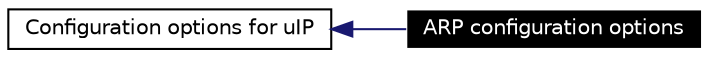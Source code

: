 digraph structs
{
  edge [fontname="Helvetica",fontsize=8,labelfontname="Helvetica",labelfontsize=8];
  node [fontname="Helvetica",fontsize=10,shape=record];
rankdir=LR;
  Node1 [label="Configuration options for uIP",height=0.2,width=0.4,color="black", fillcolor="white", style="filled",URL="$a00069.html"];
  Node0 [label="ARP configuration options",height=0.2,width=0.4,color="white", fillcolor="black", style="filled" fontcolor="white"];
  Node1->Node0 [shape=plaintext, color="midnightblue", dir="back", style="solid"];
}
